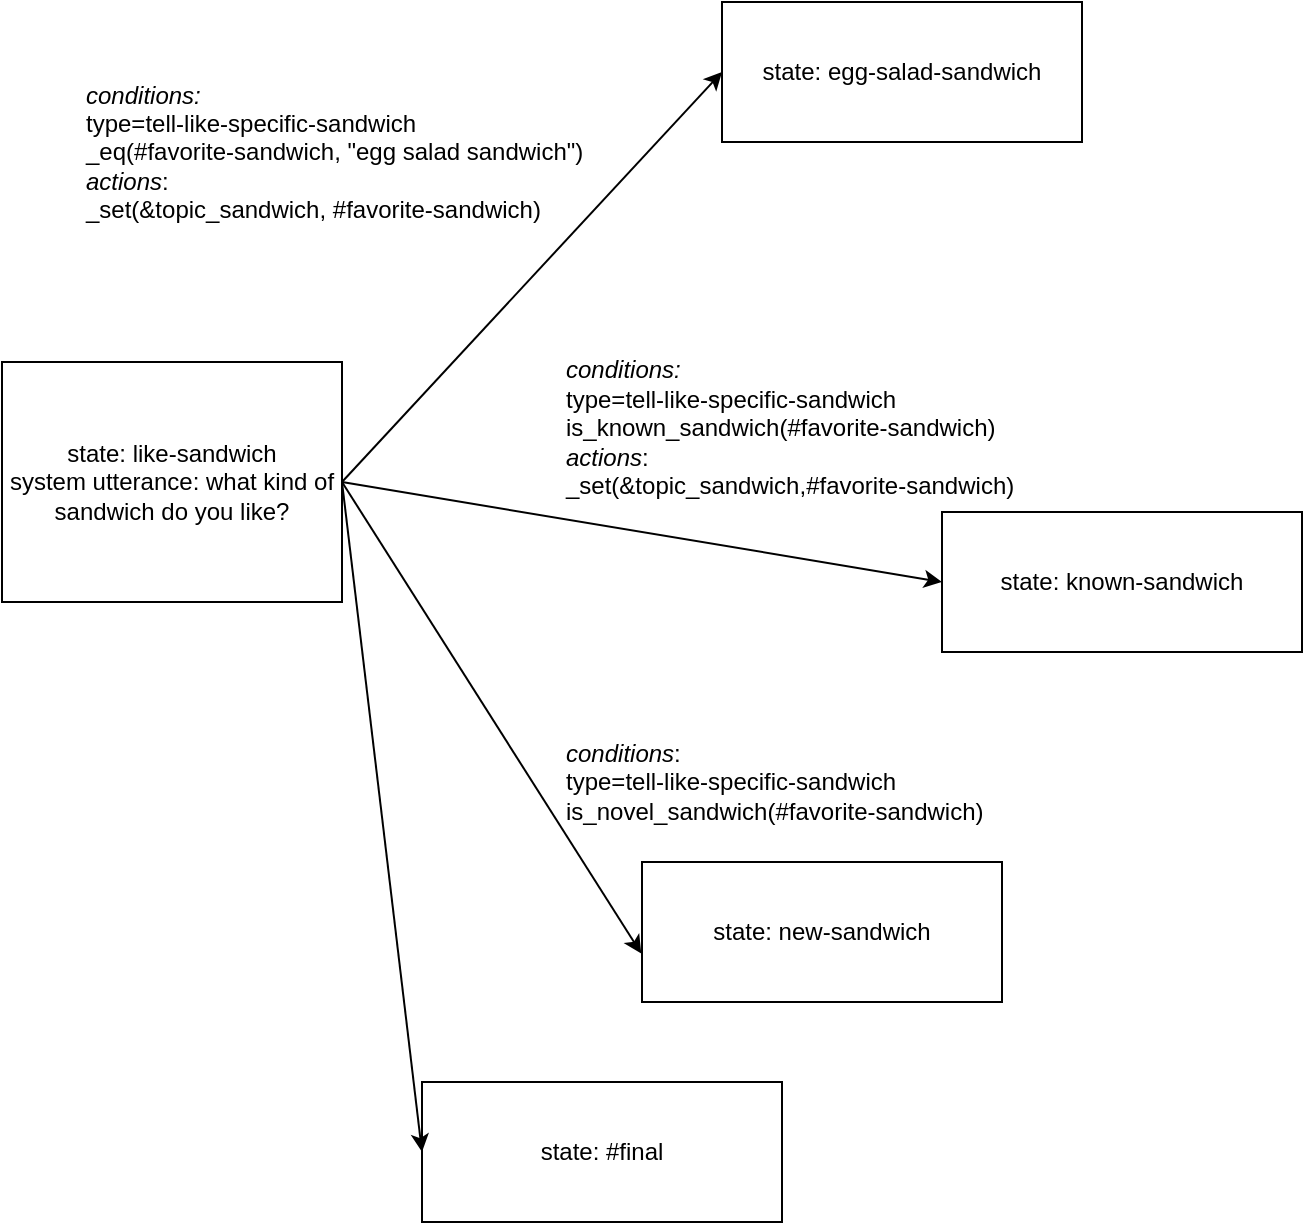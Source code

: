 <mxfile version="24.5.3" type="device">
  <diagram name="ページ1" id="UTu1TZvdBzEs2BnWj2Kf">
    <mxGraphModel dx="2934" dy="749" grid="1" gridSize="10" guides="1" tooltips="1" connect="1" arrows="1" fold="1" page="1" pageScale="1" pageWidth="827" pageHeight="1169" math="0" shadow="0">
      <root>
        <mxCell id="0" />
        <mxCell id="1" parent="0" />
        <mxCell id="NWSBmNuGx8_1oZ4nkqe4-1" value="state: like-sandwich&lt;div&gt;system utterance:&amp;nbsp;what kind of sandwich do you like?&lt;/div&gt;" style="rounded=0;whiteSpace=wrap;html=1;" parent="1" vertex="1">
          <mxGeometry x="-1550" y="510" width="170" height="120" as="geometry" />
        </mxCell>
        <mxCell id="NWSBmNuGx8_1oZ4nkqe4-2" value="" style="endArrow=classic;html=1;rounded=0;exitX=1;exitY=0.5;exitDx=0;exitDy=0;entryX=0;entryY=0.5;entryDx=0;entryDy=0;" parent="1" source="NWSBmNuGx8_1oZ4nkqe4-1" target="NWSBmNuGx8_1oZ4nkqe4-3" edge="1">
          <mxGeometry width="50" height="50" relative="1" as="geometry">
            <mxPoint x="-1310" y="720" as="sourcePoint" />
            <mxPoint x="-1170" y="480" as="targetPoint" />
          </mxGeometry>
        </mxCell>
        <mxCell id="NWSBmNuGx8_1oZ4nkqe4-3" value="state: egg-salad-sandwich" style="rounded=0;whiteSpace=wrap;html=1;" parent="1" vertex="1">
          <mxGeometry x="-1190" y="330" width="180" height="70" as="geometry" />
        </mxCell>
        <mxCell id="NWSBmNuGx8_1oZ4nkqe4-4" value="" style="endArrow=classic;html=1;rounded=0;exitX=1;exitY=0.5;exitDx=0;exitDy=0;entryX=0;entryY=0.5;entryDx=0;entryDy=0;" parent="1" source="NWSBmNuGx8_1oZ4nkqe4-1" target="NWSBmNuGx8_1oZ4nkqe4-6" edge="1">
          <mxGeometry width="50" height="50" relative="1" as="geometry">
            <mxPoint x="-1370" y="580" as="sourcePoint" />
            <mxPoint x="-1090" y="465" as="targetPoint" />
          </mxGeometry>
        </mxCell>
        <mxCell id="NWSBmNuGx8_1oZ4nkqe4-6" value="state: known-sandwich" style="rounded=0;whiteSpace=wrap;html=1;" parent="1" vertex="1">
          <mxGeometry x="-1080" y="585" width="180" height="70" as="geometry" />
        </mxCell>
        <mxCell id="NWSBmNuGx8_1oZ4nkqe4-7" value="state: new-sandwich" style="rounded=0;whiteSpace=wrap;html=1;" parent="1" vertex="1">
          <mxGeometry x="-1230" y="760" width="180" height="70" as="geometry" />
        </mxCell>
        <mxCell id="NWSBmNuGx8_1oZ4nkqe4-8" value="state: #final" style="rounded=0;whiteSpace=wrap;html=1;" parent="1" vertex="1">
          <mxGeometry x="-1340" y="870" width="180" height="70" as="geometry" />
        </mxCell>
        <mxCell id="NWSBmNuGx8_1oZ4nkqe4-9" value="" style="endArrow=classic;html=1;rounded=0;entryX=-0.002;entryY=0.654;entryDx=0;entryDy=0;entryPerimeter=0;" parent="1" target="NWSBmNuGx8_1oZ4nkqe4-7" edge="1">
          <mxGeometry width="50" height="50" relative="1" as="geometry">
            <mxPoint x="-1380" y="570" as="sourcePoint" />
            <mxPoint x="-1070" y="595" as="targetPoint" />
          </mxGeometry>
        </mxCell>
        <mxCell id="NWSBmNuGx8_1oZ4nkqe4-10" value="" style="endArrow=classic;html=1;rounded=0;entryX=0;entryY=0.5;entryDx=0;entryDy=0;exitX=1;exitY=0.5;exitDx=0;exitDy=0;" parent="1" source="NWSBmNuGx8_1oZ4nkqe4-1" target="NWSBmNuGx8_1oZ4nkqe4-8" edge="1">
          <mxGeometry width="50" height="50" relative="1" as="geometry">
            <mxPoint x="-1370" y="580" as="sourcePoint" />
            <mxPoint x="-1070" y="736" as="targetPoint" />
          </mxGeometry>
        </mxCell>
        <mxCell id="NWSBmNuGx8_1oZ4nkqe4-11" value="&lt;i&gt;conditions:&lt;/i&gt;&lt;div&gt;type=tell-like-specific-sandwich&lt;br&gt;&lt;/div&gt;&lt;div&gt;&lt;span style=&quot;background-color: initial;&quot;&gt;_eq(#favorite-sandwich, &quot;egg salad sandwich&quot;)&lt;/span&gt;&lt;/div&gt;&lt;div&gt;&lt;i&gt;actions&lt;/i&gt;:&amp;nbsp;&lt;br&gt;_set(&amp;amp;topic_sandwich, #favorite-sandwich)&lt;br&gt;&lt;/div&gt;" style="text;html=1;align=left;verticalAlign=middle;whiteSpace=wrap;rounded=0;" parent="1" vertex="1">
          <mxGeometry x="-1510" y="370" width="280" height="70" as="geometry" />
        </mxCell>
        <mxCell id="NWSBmNuGx8_1oZ4nkqe4-12" value="&lt;i&gt;conditions:&lt;/i&gt;&lt;div&gt;type=tell-like-specific-sandwich&lt;br&gt;is_known_sandwich(#favorite-sandwich)&lt;br&gt;&lt;i&gt;actions&lt;/i&gt;:&amp;nbsp;&lt;/div&gt;&lt;div&gt;_set(&amp;amp;topic_sandwich,#favorite-sandwich)&lt;br&gt;&lt;/div&gt;&lt;div&gt;&lt;br&gt;&lt;/div&gt;" style="text;html=1;align=left;verticalAlign=middle;whiteSpace=wrap;rounded=0;" parent="1" vertex="1">
          <mxGeometry x="-1270" y="520" width="290" height="60" as="geometry" />
        </mxCell>
        <mxCell id="NWSBmNuGx8_1oZ4nkqe4-13" value="&lt;i&gt;conditions&lt;/i&gt;:&lt;div&gt;type=tell-like-specific-sandwich&lt;br&gt;is_novel_sandwich(#favorite-sandwich)&lt;/div&gt;" style="text;html=1;align=left;verticalAlign=middle;whiteSpace=wrap;rounded=0;" parent="1" vertex="1">
          <mxGeometry x="-1270" y="690" width="290" height="60" as="geometry" />
        </mxCell>
      </root>
    </mxGraphModel>
  </diagram>
</mxfile>
